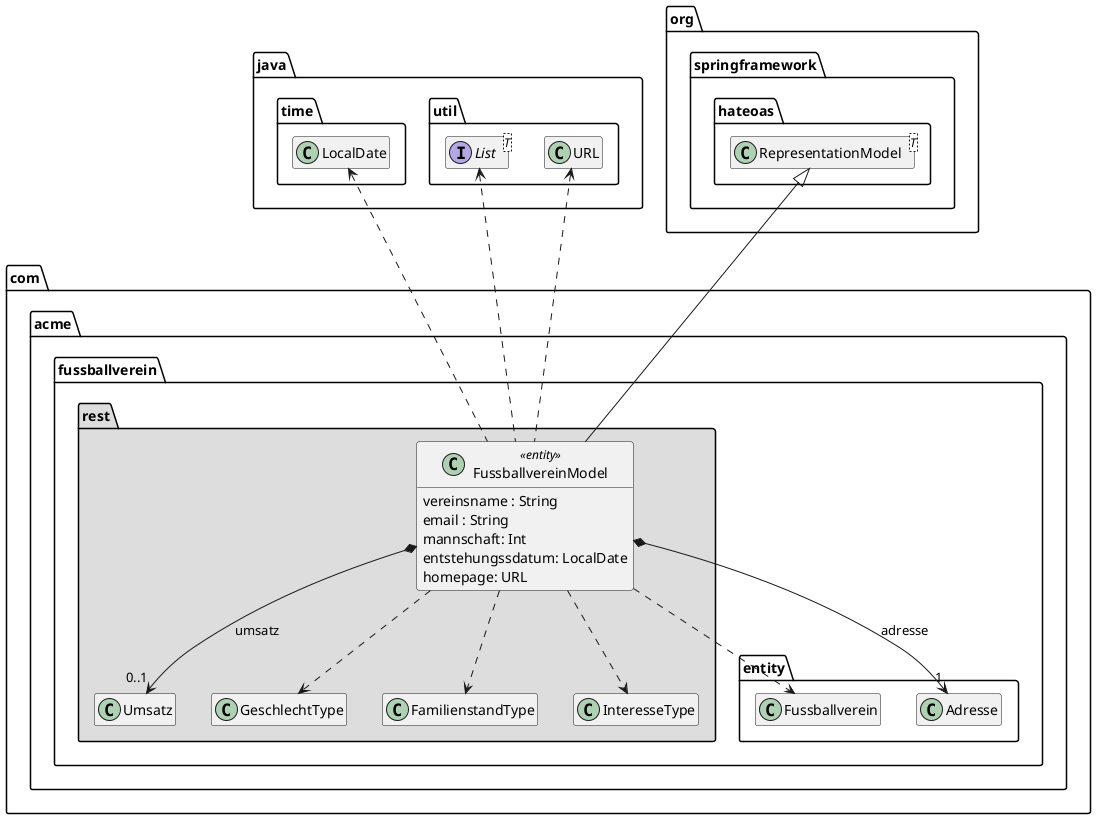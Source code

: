 ' Copyright (C) 2019 - present Juergen Zimmermann, Hochschule Karlsruhe
'
' This program is free software: you can redistribute it and/or modify
' it under the terms of the GNU General Public License as published by
' the Free Software Foundation, either version 3 of the License, or
' (at your option) any later version.
'
' This program is distributed in the hope that it will be useful,
' but WITHOUT ANY WARRANTY; without even the implied warranty of
' MERCHANTABILITY or FITNESS FOR A PARTICULAR PURPOSE.  See the
' GNU General Public License for more details.
'
' You should have received a copy of the GNU General Public License
' along with this program.  If not, see <https://www.gnu.org/licenses/>.
@startuml Fussballverein

skinparam classAttributeIconSize 0
' skinparam monochrome true

package java {
    package util {
        interface List<T>
        class URL
    }

    package time {
        class LocalDate

        LocalDate .right[hidden].> List
    }
}

package org.springframework.hateoas {
    class RepresentationModel<T>

    URL .right[hidden].> RepresentationModel
}

package com.acme.fussballverein {
    package entity {
        class Fussballverein
        class Adresse
    }

    package rest #DDDDDD {
        class FussballvereinModel << entity >> {
            vereinsname : String
            email : String
            mannschaft: Int
            entstehungssdatum: LocalDate
            homepage: URL
        }

        FussballvereinModel *--> "0..1" Umsatz : umsatz
        FussballvereinModel *--> "1" Adresse : adresse
        FussballvereinModel ..> GeschlechtType
        FussballvereinModel ..> FamilienstandType
        FussballvereinModel ..> InteresseType
        FussballvereinModel -up-|> RepresentationModel

        FussballvereinModel ..> Fussballverein

        FussballvereinModel .up.> URL
        FussballvereinModel .up.> LocalDate
        FussballvereinModel .up.> List
    }
}

hide empty members

@enduml
